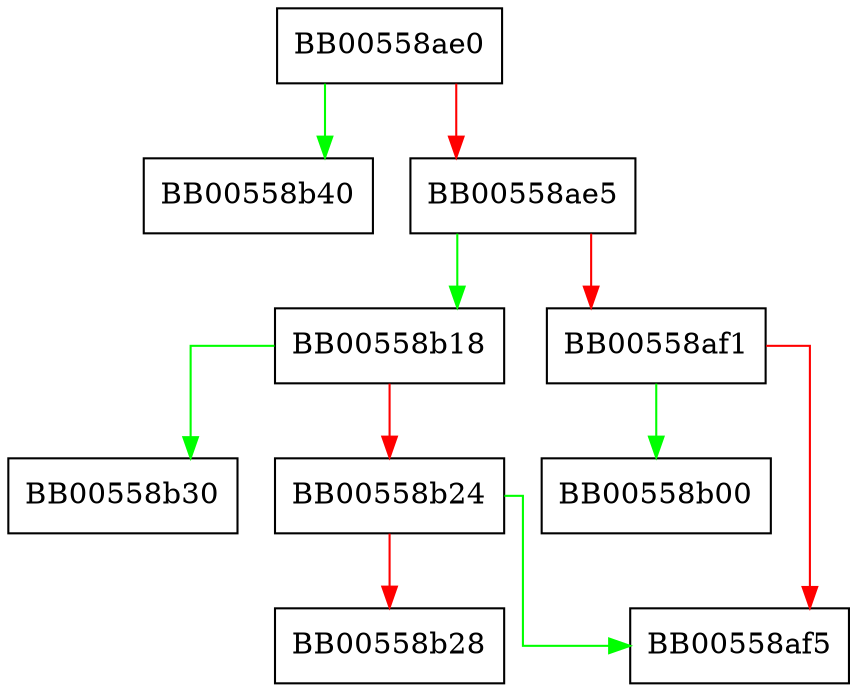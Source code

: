 digraph OSSL_CMP_CTX_get0_newPkey {
  node [shape="box"];
  graph [splines=ortho];
  BB00558ae0 -> BB00558b40 [color="green"];
  BB00558ae0 -> BB00558ae5 [color="red"];
  BB00558ae5 -> BB00558b18 [color="green"];
  BB00558ae5 -> BB00558af1 [color="red"];
  BB00558af1 -> BB00558b00 [color="green"];
  BB00558af1 -> BB00558af5 [color="red"];
  BB00558b18 -> BB00558b30 [color="green"];
  BB00558b18 -> BB00558b24 [color="red"];
  BB00558b24 -> BB00558af5 [color="green"];
  BB00558b24 -> BB00558b28 [color="red"];
}